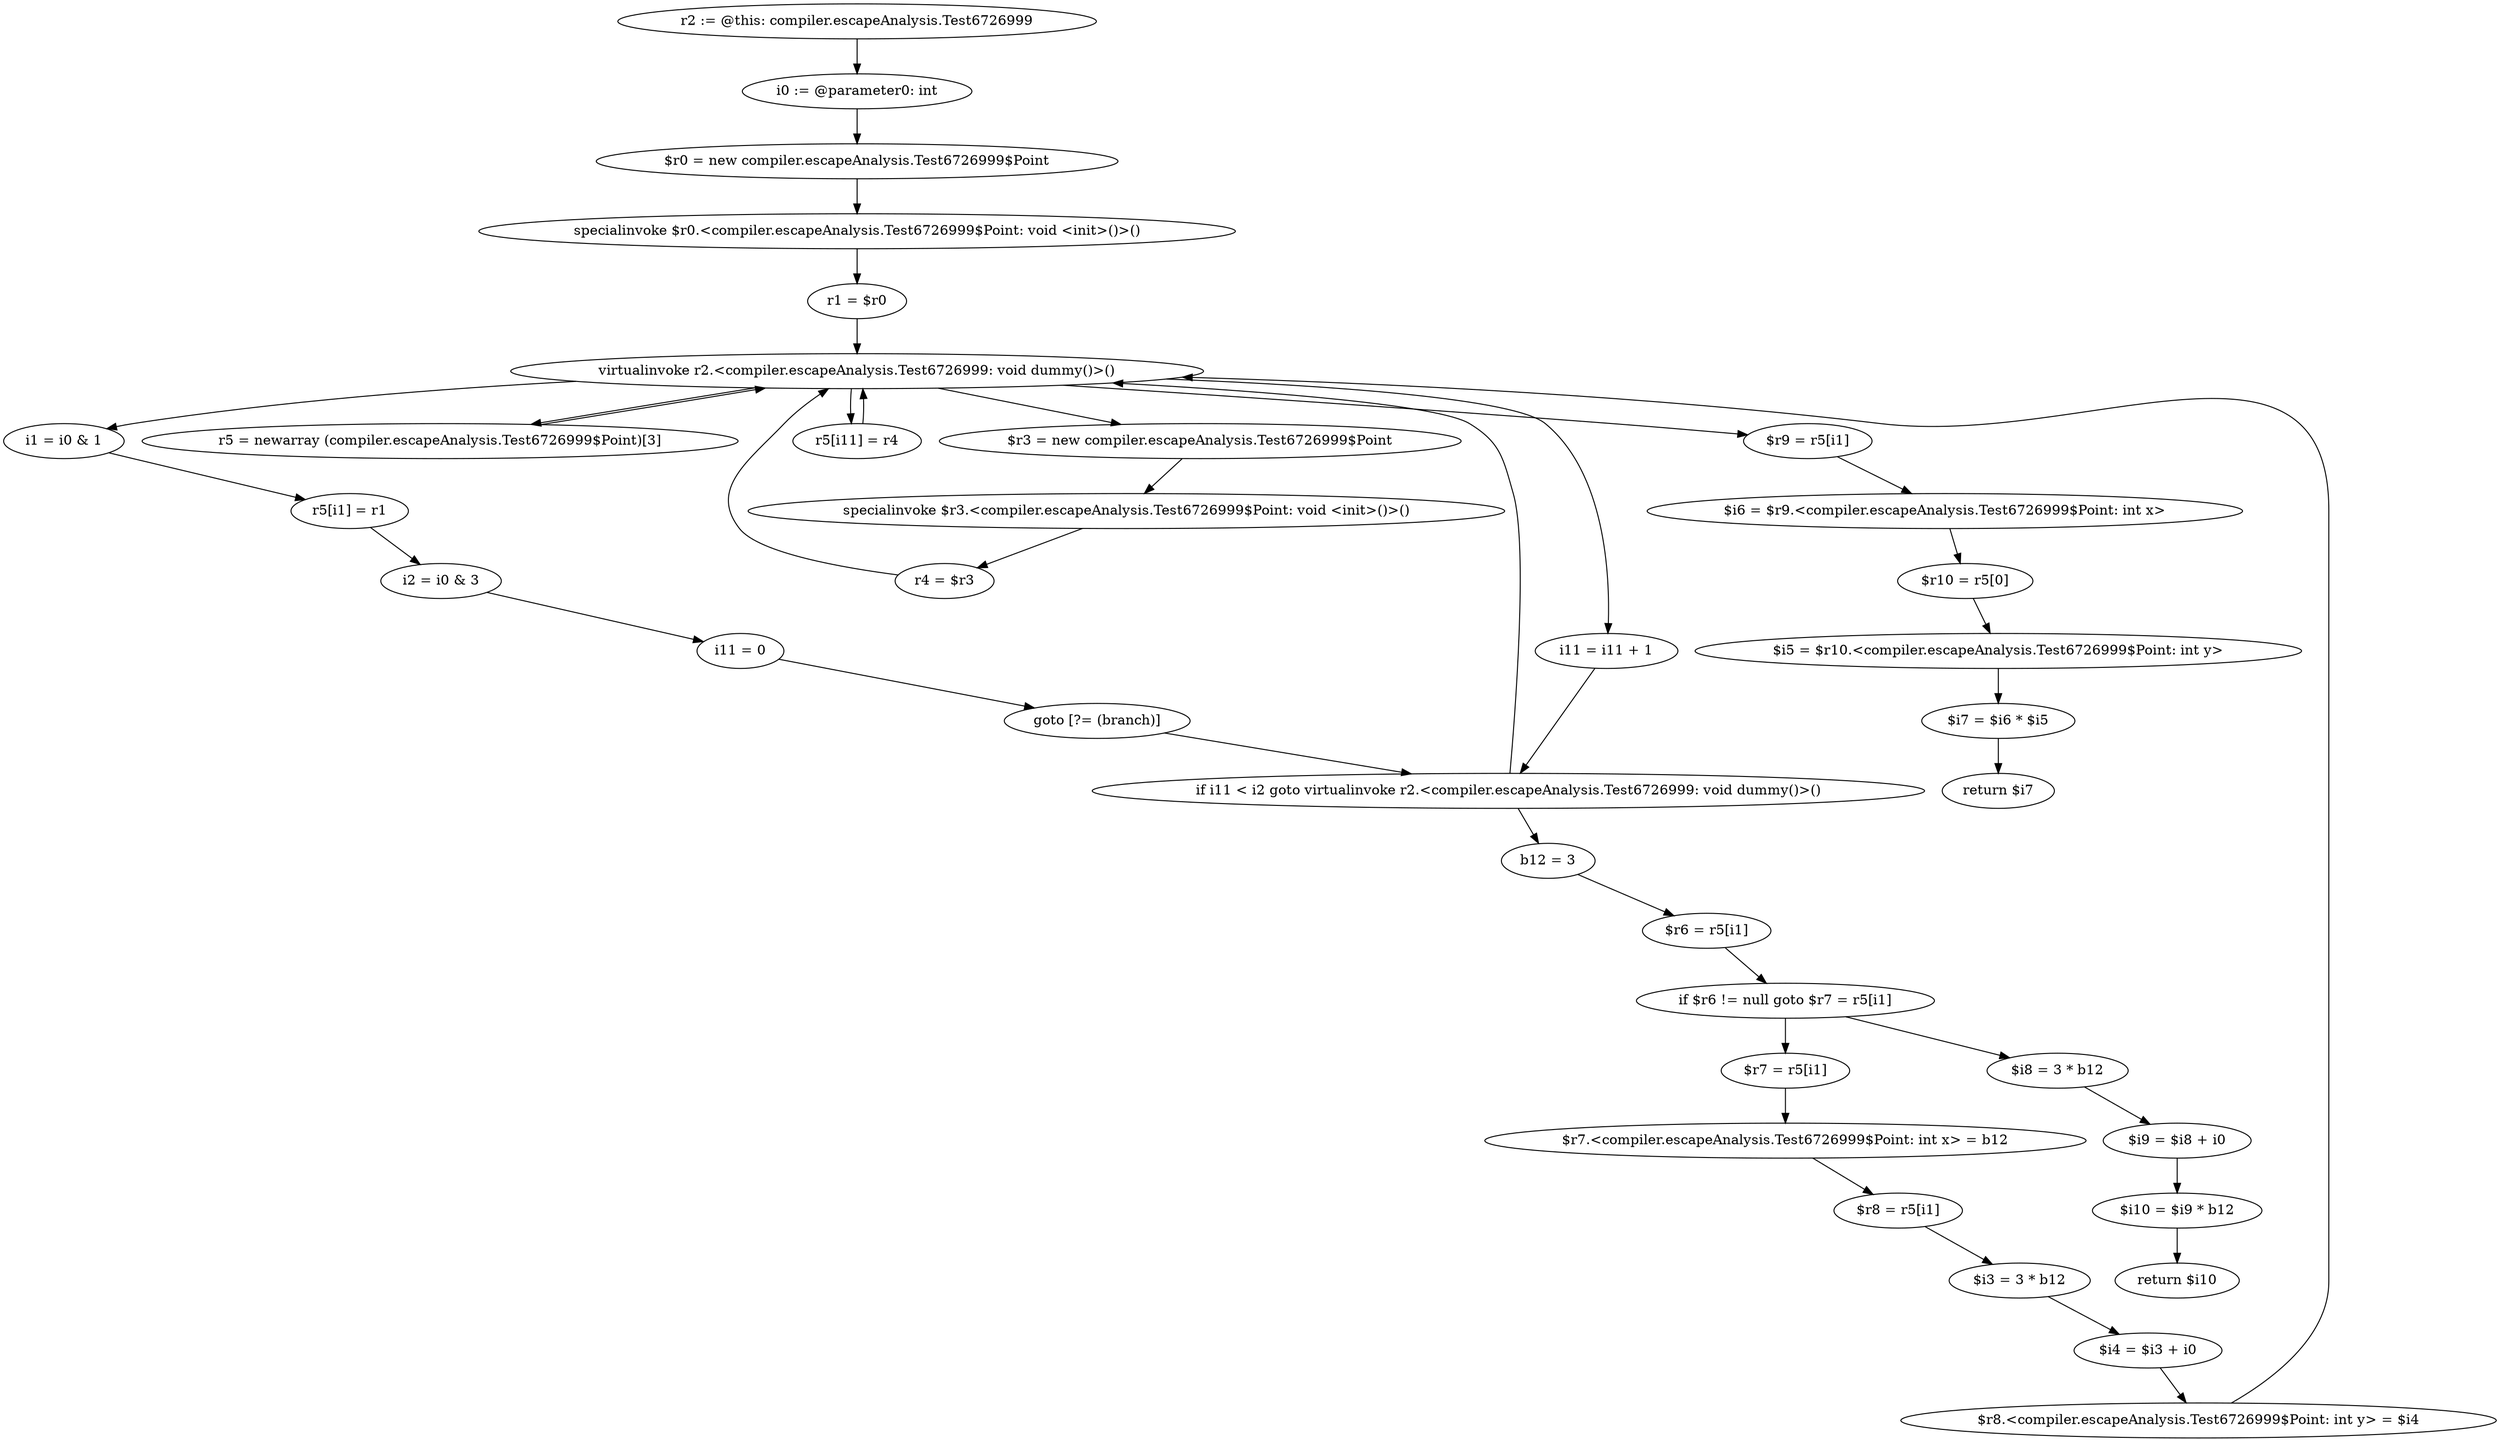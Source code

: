 digraph "unitGraph" {
    "r2 := @this: compiler.escapeAnalysis.Test6726999"
    "i0 := @parameter0: int"
    "$r0 = new compiler.escapeAnalysis.Test6726999$Point"
    "specialinvoke $r0.<compiler.escapeAnalysis.Test6726999$Point: void <init>()>()"
    "r1 = $r0"
    "virtualinvoke r2.<compiler.escapeAnalysis.Test6726999: void dummy()>()"
    "$r3 = new compiler.escapeAnalysis.Test6726999$Point"
    "specialinvoke $r3.<compiler.escapeAnalysis.Test6726999$Point: void <init>()>()"
    "r4 = $r3"
    "r5 = newarray (compiler.escapeAnalysis.Test6726999$Point)[3]"
    "i1 = i0 & 1"
    "r5[i1] = r1"
    "i2 = i0 & 3"
    "i11 = 0"
    "goto [?= (branch)]"
    "r5[i11] = r4"
    "i11 = i11 + 1"
    "if i11 < i2 goto virtualinvoke r2.<compiler.escapeAnalysis.Test6726999: void dummy()>()"
    "b12 = 3"
    "$r6 = r5[i1]"
    "if $r6 != null goto $r7 = r5[i1]"
    "$i8 = 3 * b12"
    "$i9 = $i8 + i0"
    "$i10 = $i9 * b12"
    "return $i10"
    "$r7 = r5[i1]"
    "$r7.<compiler.escapeAnalysis.Test6726999$Point: int x> = b12"
    "$r8 = r5[i1]"
    "$i3 = 3 * b12"
    "$i4 = $i3 + i0"
    "$r8.<compiler.escapeAnalysis.Test6726999$Point: int y> = $i4"
    "$r9 = r5[i1]"
    "$i6 = $r9.<compiler.escapeAnalysis.Test6726999$Point: int x>"
    "$r10 = r5[0]"
    "$i5 = $r10.<compiler.escapeAnalysis.Test6726999$Point: int y>"
    "$i7 = $i6 * $i5"
    "return $i7"
    "r2 := @this: compiler.escapeAnalysis.Test6726999"->"i0 := @parameter0: int";
    "i0 := @parameter0: int"->"$r0 = new compiler.escapeAnalysis.Test6726999$Point";
    "$r0 = new compiler.escapeAnalysis.Test6726999$Point"->"specialinvoke $r0.<compiler.escapeAnalysis.Test6726999$Point: void <init>()>()";
    "specialinvoke $r0.<compiler.escapeAnalysis.Test6726999$Point: void <init>()>()"->"r1 = $r0";
    "r1 = $r0"->"virtualinvoke r2.<compiler.escapeAnalysis.Test6726999: void dummy()>()";
    "virtualinvoke r2.<compiler.escapeAnalysis.Test6726999: void dummy()>()"->"$r3 = new compiler.escapeAnalysis.Test6726999$Point";
    "$r3 = new compiler.escapeAnalysis.Test6726999$Point"->"specialinvoke $r3.<compiler.escapeAnalysis.Test6726999$Point: void <init>()>()";
    "specialinvoke $r3.<compiler.escapeAnalysis.Test6726999$Point: void <init>()>()"->"r4 = $r3";
    "r4 = $r3"->"virtualinvoke r2.<compiler.escapeAnalysis.Test6726999: void dummy()>()";
    "virtualinvoke r2.<compiler.escapeAnalysis.Test6726999: void dummy()>()"->"r5 = newarray (compiler.escapeAnalysis.Test6726999$Point)[3]";
    "r5 = newarray (compiler.escapeAnalysis.Test6726999$Point)[3]"->"virtualinvoke r2.<compiler.escapeAnalysis.Test6726999: void dummy()>()";
    "virtualinvoke r2.<compiler.escapeAnalysis.Test6726999: void dummy()>()"->"i1 = i0 & 1";
    "i1 = i0 & 1"->"r5[i1] = r1";
    "r5[i1] = r1"->"i2 = i0 & 3";
    "i2 = i0 & 3"->"i11 = 0";
    "i11 = 0"->"goto [?= (branch)]";
    "goto [?= (branch)]"->"if i11 < i2 goto virtualinvoke r2.<compiler.escapeAnalysis.Test6726999: void dummy()>()";
    "virtualinvoke r2.<compiler.escapeAnalysis.Test6726999: void dummy()>()"->"r5[i11] = r4";
    "r5[i11] = r4"->"virtualinvoke r2.<compiler.escapeAnalysis.Test6726999: void dummy()>()";
    "virtualinvoke r2.<compiler.escapeAnalysis.Test6726999: void dummy()>()"->"i11 = i11 + 1";
    "i11 = i11 + 1"->"if i11 < i2 goto virtualinvoke r2.<compiler.escapeAnalysis.Test6726999: void dummy()>()";
    "if i11 < i2 goto virtualinvoke r2.<compiler.escapeAnalysis.Test6726999: void dummy()>()"->"b12 = 3";
    "if i11 < i2 goto virtualinvoke r2.<compiler.escapeAnalysis.Test6726999: void dummy()>()"->"virtualinvoke r2.<compiler.escapeAnalysis.Test6726999: void dummy()>()";
    "b12 = 3"->"$r6 = r5[i1]";
    "$r6 = r5[i1]"->"if $r6 != null goto $r7 = r5[i1]";
    "if $r6 != null goto $r7 = r5[i1]"->"$i8 = 3 * b12";
    "if $r6 != null goto $r7 = r5[i1]"->"$r7 = r5[i1]";
    "$i8 = 3 * b12"->"$i9 = $i8 + i0";
    "$i9 = $i8 + i0"->"$i10 = $i9 * b12";
    "$i10 = $i9 * b12"->"return $i10";
    "$r7 = r5[i1]"->"$r7.<compiler.escapeAnalysis.Test6726999$Point: int x> = b12";
    "$r7.<compiler.escapeAnalysis.Test6726999$Point: int x> = b12"->"$r8 = r5[i1]";
    "$r8 = r5[i1]"->"$i3 = 3 * b12";
    "$i3 = 3 * b12"->"$i4 = $i3 + i0";
    "$i4 = $i3 + i0"->"$r8.<compiler.escapeAnalysis.Test6726999$Point: int y> = $i4";
    "$r8.<compiler.escapeAnalysis.Test6726999$Point: int y> = $i4"->"virtualinvoke r2.<compiler.escapeAnalysis.Test6726999: void dummy()>()";
    "virtualinvoke r2.<compiler.escapeAnalysis.Test6726999: void dummy()>()"->"$r9 = r5[i1]";
    "$r9 = r5[i1]"->"$i6 = $r9.<compiler.escapeAnalysis.Test6726999$Point: int x>";
    "$i6 = $r9.<compiler.escapeAnalysis.Test6726999$Point: int x>"->"$r10 = r5[0]";
    "$r10 = r5[0]"->"$i5 = $r10.<compiler.escapeAnalysis.Test6726999$Point: int y>";
    "$i5 = $r10.<compiler.escapeAnalysis.Test6726999$Point: int y>"->"$i7 = $i6 * $i5";
    "$i7 = $i6 * $i5"->"return $i7";
}
